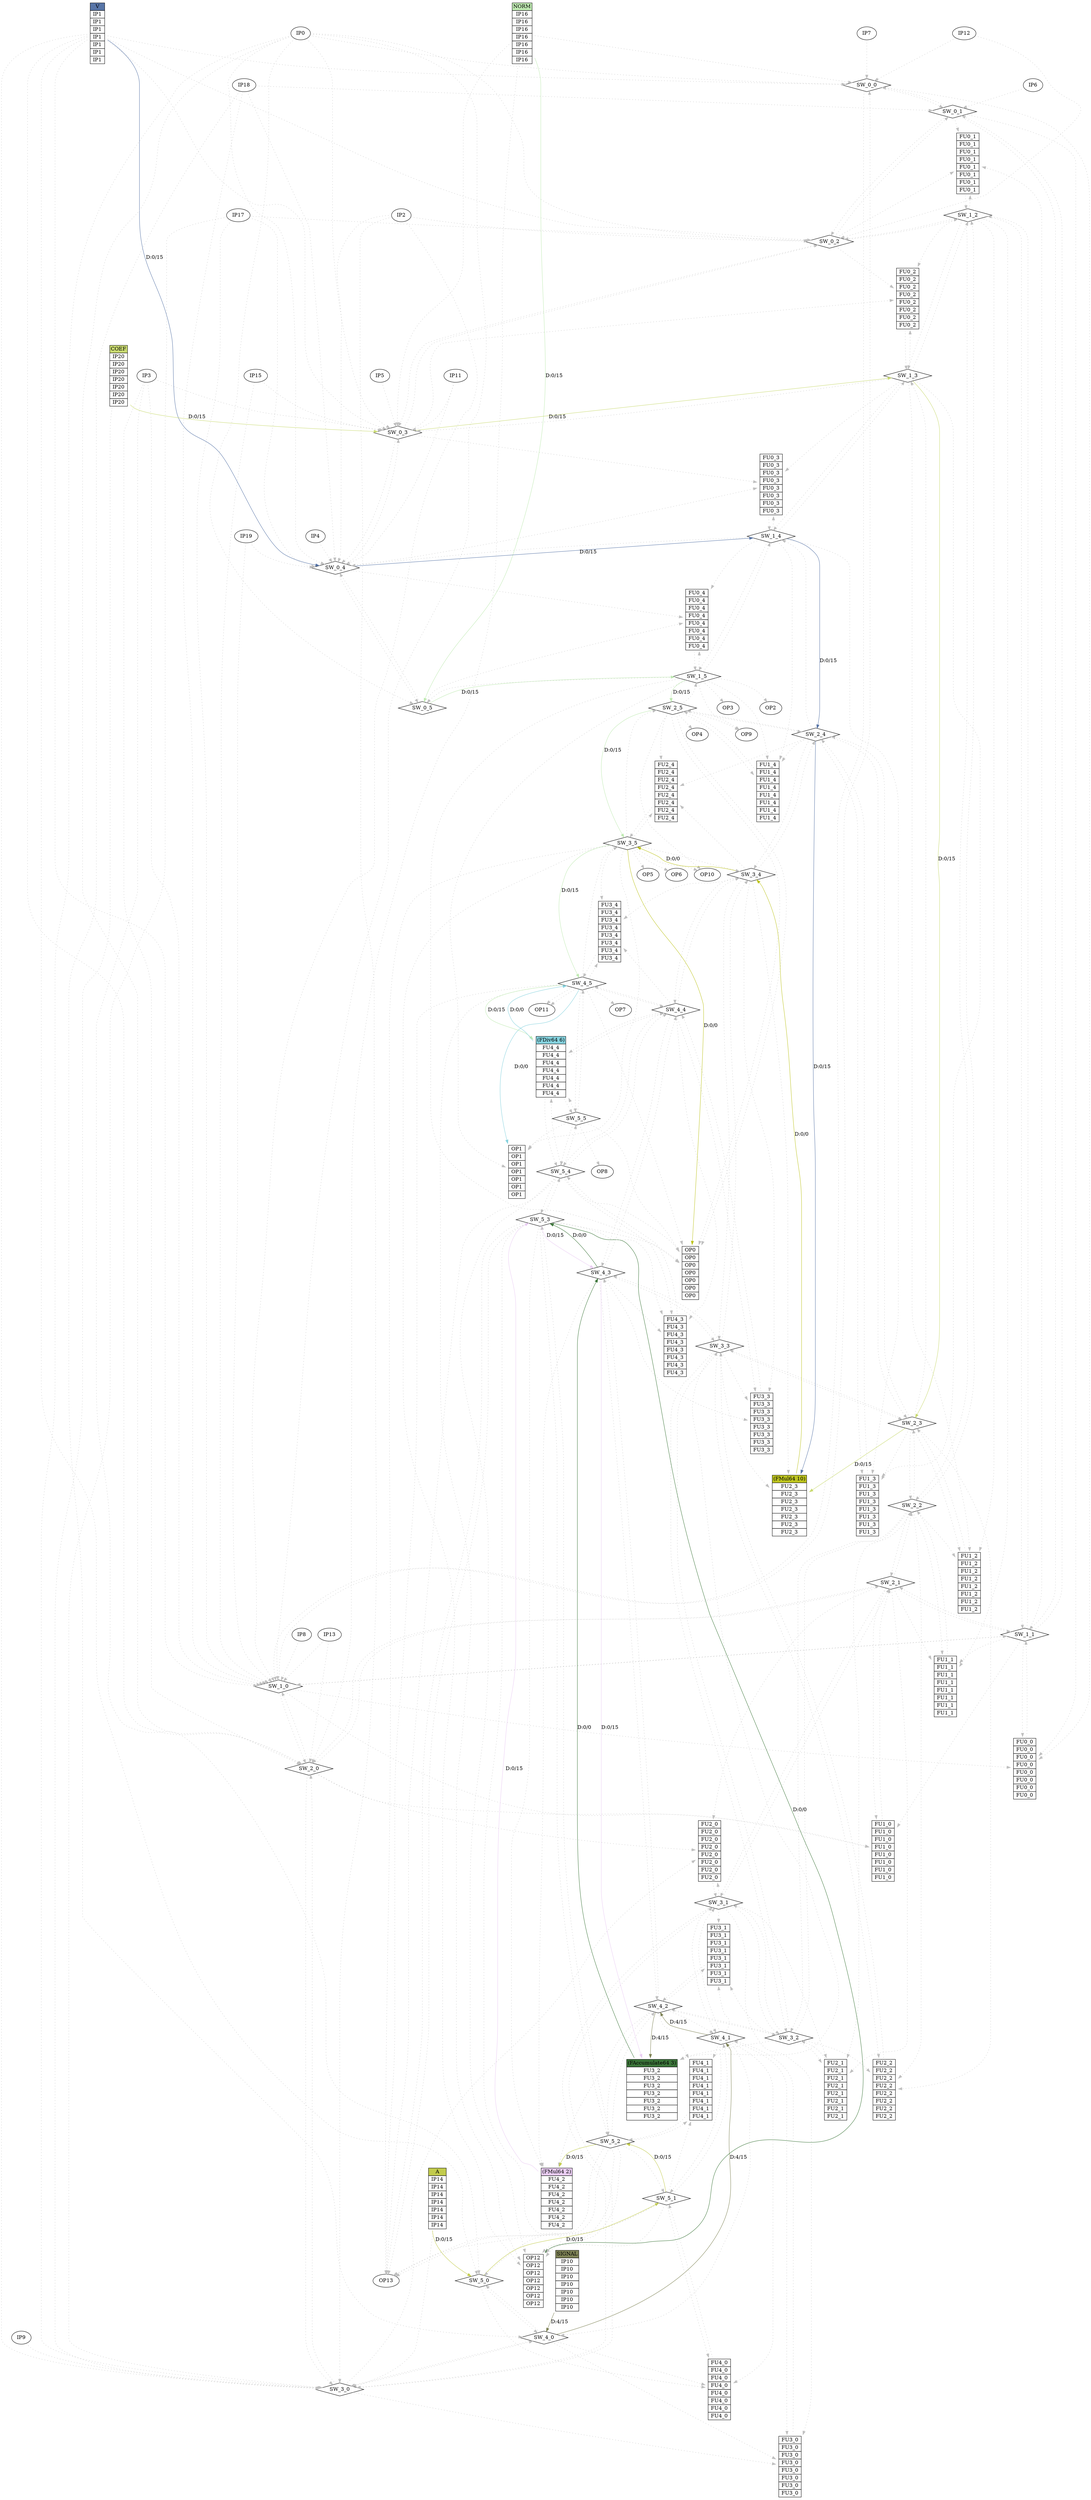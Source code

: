 digraph sched {
IP1[shape=plaintext, label = <<table border="0" cellspacing="0"><tr><td port="V" border="1" bgcolor="#5875a7">V</td></tr><tr><td border="1"> IP1 </td></tr><tr><td border="1"> IP1 </td></tr><tr><td border="1"> IP1 </td></tr><tr><td border="1"> IP1 </td></tr><tr><td border="1"> IP1 </td></tr><tr><td border="1"> IP1 </td></tr><tr><td border="1"> IP1 </td></tr>
</table>>, pos = "6,6!", pin=true];
IP10[shape=plaintext, label = <<table border="0" cellspacing="0"><tr><td port="SIGNAL" border="1" bgcolor="#7f8356">SIGNAL</td></tr><tr><td border="1"> IP10 </td></tr><tr><td border="1"> IP10 </td></tr><tr><td border="1"> IP10 </td></tr><tr><td border="1"> IP10 </td></tr><tr><td border="1"> IP10 </td></tr><tr><td border="1"> IP10 </td></tr><tr><td border="1"> IP10 </td></tr>
</table>>, pos = "34,6!", pin=true];
IP14[shape=plaintext, label = <<table border="0" cellspacing="0"><tr><td port="A" border="1" bgcolor="#c2cb4c">A</td></tr><tr><td border="1"> IP14 </td></tr><tr><td border="1"> IP14 </td></tr><tr><td border="1"> IP14 </td></tr><tr><td border="1"> IP14 </td></tr><tr><td border="1"> IP14 </td></tr><tr><td border="1"> IP14 </td></tr><tr><td border="1"> IP14 </td></tr>
</table>>, pos = "46,6!", pin=true];
IP16[shape=plaintext, label = <<table border="0" cellspacing="0"><tr><td port="NORM" border="1" bgcolor="#bfeab2">NORM</td></tr><tr><td border="1"> IP16 </td></tr><tr><td border="1"> IP16 </td></tr><tr><td border="1"> IP16 </td></tr><tr><td border="1"> IP16 </td></tr><tr><td border="1"> IP16 </td></tr><tr><td border="1"> IP16 </td></tr><tr><td border="1"> IP16 </td></tr>
</table>>, pos = "-2,-6!", pin=true];
IP20[shape=plaintext, label = <<table border="0" cellspacing="0"><tr><td port="COEF" border="1" bgcolor="#c9da71">COEF</td></tr><tr><td border="1"> IP20 </td></tr><tr><td border="1"> IP20 </td></tr><tr><td border="1"> IP20 </td></tr><tr><td border="1"> IP20 </td></tr><tr><td border="1"> IP20 </td></tr><tr><td border="1"> IP20 </td></tr><tr><td border="1"> IP20 </td></tr>
</table>>, pos = "62,6!", pin=true];
OP0[shape=plaintext, label = <<table border="0" cellspacing="0"><tr><td border="1"> OP0 </td></tr><tr><td border="1"> OP0 </td></tr><tr><td border="1"> OP0 </td></tr><tr><td border="1"> OP0 </td></tr><tr><td border="1"> OP0 </td></tr><tr><td border="1"> OP0 </td></tr><tr><td border="1"> OP0 </td></tr>
</table>>, pos = "14,-18!", pin=true];
OP1[shape=plaintext, label = <<table border="0" cellspacing="0"><tr><td border="1"> OP1 </td></tr><tr><td border="1"> OP1 </td></tr><tr><td border="1"> OP1 </td></tr><tr><td border="1"> OP1 </td></tr><tr><td border="1"> OP1 </td></tr><tr><td border="1"> OP1 </td></tr><tr><td border="1"> OP1 </td></tr>
</table>>, pos = "18,-18!", pin=true];
OP12[shape=plaintext, label = <<table border="0" cellspacing="0"><tr><td border="1"> OP12 </td></tr><tr><td border="1"> OP12 </td></tr><tr><td border="1"> OP12 </td></tr><tr><td border="1"> OP12 </td></tr><tr><td border="1"> OP12 </td></tr><tr><td border="1"> OP12 </td></tr><tr><td border="1"> OP12 </td></tr>
</table>>, pos = "22,-10!", pin=true];
SW_0_0 [shape=diamond, pos = "0,4!", pin=true];
SW_0_1 [shape=diamond, pos = "0,0!", pin=true];
SW_0_2 [shape=diamond, pos = "0,-4!", pin=true];
SW_0_3 [shape=diamond, pos = "0,-8!", pin=true];
SW_0_4 [shape=diamond, pos = "0,-12!", pin=true];
SW_0_5 [shape=diamond, pos = "0,-16!", pin=true];
SW_1_0 [shape=diamond, pos = "4,4!", pin=true];
SW_1_1 [shape=diamond, pos = "4,0!", pin=true];
SW_1_2 [shape=diamond, pos = "4,-4!", pin=true];
SW_1_3 [shape=diamond, pos = "4,-8!", pin=true];
SW_1_4 [shape=diamond, pos = "4,-12!", pin=true];
SW_1_5 [shape=diamond, pos = "4,-16!", pin=true];
SW_2_0 [shape=diamond, pos = "8,4!", pin=true];
SW_2_1 [shape=diamond, pos = "8,0!", pin=true];
SW_2_2 [shape=diamond, pos = "8,-4!", pin=true];
SW_2_3 [shape=diamond, pos = "8,-8!", pin=true];
SW_2_4 [shape=diamond, pos = "8,-12!", pin=true];
SW_2_5 [shape=diamond, pos = "8,-16!", pin=true];
SW_3_0 [shape=diamond, pos = "12,4!", pin=true];
SW_3_1 [shape=diamond, pos = "12,0!", pin=true];
SW_3_2 [shape=diamond, pos = "12,-4!", pin=true];
SW_3_3 [shape=diamond, pos = "12,-8!", pin=true];
SW_3_4 [shape=diamond, pos = "12,-12!", pin=true];
SW_3_5 [shape=diamond, pos = "12,-16!", pin=true];
SW_4_0 [shape=diamond, pos = "16,4!", pin=true];
SW_4_1 [shape=diamond, pos = "16,0!", pin=true];
SW_4_2 [shape=diamond, pos = "16,-4!", pin=true];
SW_4_3 [shape=diamond, pos = "16,-8!", pin=true];
SW_4_4 [shape=diamond, pos = "16,-12!", pin=true];
SW_4_5 [shape=diamond, pos = "16,-16!", pin=true];
SW_5_0 [shape=diamond, pos = "20,4!", pin=true];
SW_5_1 [shape=diamond, pos = "20,0!", pin=true];
SW_5_2 [shape=diamond, pos = "20,-4!", pin=true];
SW_5_3 [shape=diamond, pos = "20,-8!", pin=true];
SW_5_4 [shape=diamond, pos = "20,-12!", pin=true];
SW_5_5 [shape=diamond, pos = "20,-16!", pin=true];
FU0_0[shape=plaintext, label = <<table border="0" cellspacing="0"><tr><td border="1"> FU0_0 </td></tr><tr><td border="1"> FU0_0 </td></tr><tr><td border="1"> FU0_0 </td></tr><tr><td border="1"> FU0_0 </td></tr><tr><td border="1"> FU0_0 </td></tr><tr><td border="1"> FU0_0 </td></tr><tr><td border="1"> FU0_0 </td></tr><tr><td border="1"> FU0_0 </td></tr>
</table>>, pos = "2,2!", pin=true];
FU0_1[shape=plaintext, label = <<table border="0" cellspacing="0"><tr><td border="1"> FU0_1 </td></tr><tr><td border="1"> FU0_1 </td></tr><tr><td border="1"> FU0_1 </td></tr><tr><td border="1"> FU0_1 </td></tr><tr><td border="1"> FU0_1 </td></tr><tr><td border="1"> FU0_1 </td></tr><tr><td border="1"> FU0_1 </td></tr><tr><td border="1"> FU0_1 </td></tr>
</table>>, pos = "2,-2!", pin=true];
FU0_2[shape=plaintext, label = <<table border="0" cellspacing="0"><tr><td border="1"> FU0_2 </td></tr><tr><td border="1"> FU0_2 </td></tr><tr><td border="1"> FU0_2 </td></tr><tr><td border="1"> FU0_2 </td></tr><tr><td border="1"> FU0_2 </td></tr><tr><td border="1"> FU0_2 </td></tr><tr><td border="1"> FU0_2 </td></tr><tr><td border="1"> FU0_2 </td></tr>
</table>>, pos = "2,-6!", pin=true];
FU0_3[shape=plaintext, label = <<table border="0" cellspacing="0"><tr><td border="1"> FU0_3 </td></tr><tr><td border="1"> FU0_3 </td></tr><tr><td border="1"> FU0_3 </td></tr><tr><td border="1"> FU0_3 </td></tr><tr><td border="1"> FU0_3 </td></tr><tr><td border="1"> FU0_3 </td></tr><tr><td border="1"> FU0_3 </td></tr><tr><td border="1"> FU0_3 </td></tr>
</table>>, pos = "2,-10!", pin=true];
FU0_4[shape=plaintext, label = <<table border="0" cellspacing="0"><tr><td border="1"> FU0_4 </td></tr><tr><td border="1"> FU0_4 </td></tr><tr><td border="1"> FU0_4 </td></tr><tr><td border="1"> FU0_4 </td></tr><tr><td border="1"> FU0_4 </td></tr><tr><td border="1"> FU0_4 </td></tr><tr><td border="1"> FU0_4 </td></tr><tr><td border="1"> FU0_4 </td></tr>
</table>>, pos = "2,-14!", pin=true];
FU1_0[shape=plaintext, label = <<table border="0" cellspacing="0"><tr><td border="1"> FU1_0 </td></tr><tr><td border="1"> FU1_0 </td></tr><tr><td border="1"> FU1_0 </td></tr><tr><td border="1"> FU1_0 </td></tr><tr><td border="1"> FU1_0 </td></tr><tr><td border="1"> FU1_0 </td></tr><tr><td border="1"> FU1_0 </td></tr><tr><td border="1"> FU1_0 </td></tr>
</table>>, pos = "6,2!", pin=true];
FU1_1[shape=plaintext, label = <<table border="0" cellspacing="0"><tr><td border="1"> FU1_1 </td></tr><tr><td border="1"> FU1_1 </td></tr><tr><td border="1"> FU1_1 </td></tr><tr><td border="1"> FU1_1 </td></tr><tr><td border="1"> FU1_1 </td></tr><tr><td border="1"> FU1_1 </td></tr><tr><td border="1"> FU1_1 </td></tr><tr><td border="1"> FU1_1 </td></tr>
</table>>, pos = "6,-2!", pin=true];
FU1_2[shape=plaintext, label = <<table border="0" cellspacing="0"><tr><td border="1"> FU1_2 </td></tr><tr><td border="1"> FU1_2 </td></tr><tr><td border="1"> FU1_2 </td></tr><tr><td border="1"> FU1_2 </td></tr><tr><td border="1"> FU1_2 </td></tr><tr><td border="1"> FU1_2 </td></tr><tr><td border="1"> FU1_2 </td></tr><tr><td border="1"> FU1_2 </td></tr>
</table>>, pos = "6,-6!", pin=true];
FU1_3[shape=plaintext, label = <<table border="0" cellspacing="0"><tr><td border="1"> FU1_3 </td></tr><tr><td border="1"> FU1_3 </td></tr><tr><td border="1"> FU1_3 </td></tr><tr><td border="1"> FU1_3 </td></tr><tr><td border="1"> FU1_3 </td></tr><tr><td border="1"> FU1_3 </td></tr><tr><td border="1"> FU1_3 </td></tr><tr><td border="1"> FU1_3 </td></tr>
</table>>, pos = "6,-10!", pin=true];
FU1_4[shape=plaintext, label = <<table border="0" cellspacing="0"><tr><td border="1"> FU1_4 </td></tr><tr><td border="1"> FU1_4 </td></tr><tr><td border="1"> FU1_4 </td></tr><tr><td border="1"> FU1_4 </td></tr><tr><td border="1"> FU1_4 </td></tr><tr><td border="1"> FU1_4 </td></tr><tr><td border="1"> FU1_4 </td></tr><tr><td border="1"> FU1_4 </td></tr>
</table>>, pos = "6,-14!", pin=true];
FU2_0[shape=plaintext, label = <<table border="0" cellspacing="0"><tr><td border="1"> FU2_0 </td></tr><tr><td border="1"> FU2_0 </td></tr><tr><td border="1"> FU2_0 </td></tr><tr><td border="1"> FU2_0 </td></tr><tr><td border="1"> FU2_0 </td></tr><tr><td border="1"> FU2_0 </td></tr><tr><td border="1"> FU2_0 </td></tr><tr><td border="1"> FU2_0 </td></tr>
</table>>, pos = "10,2!", pin=true];
FU2_1[shape=plaintext, label = <<table border="0" cellspacing="0"><tr><td border="1"> FU2_1 </td></tr><tr><td border="1"> FU2_1 </td></tr><tr><td border="1"> FU2_1 </td></tr><tr><td border="1"> FU2_1 </td></tr><tr><td border="1"> FU2_1 </td></tr><tr><td border="1"> FU2_1 </td></tr><tr><td border="1"> FU2_1 </td></tr><tr><td border="1"> FU2_1 </td></tr>
</table>>, pos = "10,-2!", pin=true];
FU2_2[shape=plaintext, label = <<table border="0" cellspacing="0"><tr><td border="1"> FU2_2 </td></tr><tr><td border="1"> FU2_2 </td></tr><tr><td border="1"> FU2_2 </td></tr><tr><td border="1"> FU2_2 </td></tr><tr><td border="1"> FU2_2 </td></tr><tr><td border="1"> FU2_2 </td></tr><tr><td border="1"> FU2_2 </td></tr><tr><td border="1"> FU2_2 </td></tr>
</table>>, pos = "10,-6!", pin=true];
FU2_3[shape=plaintext, label = <<table border="0" cellspacing="0"><tr><td port="(FMul64 10)" border="1" bgcolor="#bdc41f">(FMul64 10)</td></tr><tr><td border="1"> FU2_3 </td></tr><tr><td border="1"> FU2_3 </td></tr><tr><td border="1"> FU2_3 </td></tr><tr><td border="1"> FU2_3 </td></tr><tr><td border="1"> FU2_3 </td></tr><tr><td border="1"> FU2_3 </td></tr><tr><td border="1"> FU2_3 </td></tr>
</table>>, pos = "10,-10!", pin=true];
FU2_4[shape=plaintext, label = <<table border="0" cellspacing="0"><tr><td border="1"> FU2_4 </td></tr><tr><td border="1"> FU2_4 </td></tr><tr><td border="1"> FU2_4 </td></tr><tr><td border="1"> FU2_4 </td></tr><tr><td border="1"> FU2_4 </td></tr><tr><td border="1"> FU2_4 </td></tr><tr><td border="1"> FU2_4 </td></tr><tr><td border="1"> FU2_4 </td></tr>
</table>>, pos = "10,-14!", pin=true];
FU3_0[shape=plaintext, label = <<table border="0" cellspacing="0"><tr><td border="1"> FU3_0 </td></tr><tr><td border="1"> FU3_0 </td></tr><tr><td border="1"> FU3_0 </td></tr><tr><td border="1"> FU3_0 </td></tr><tr><td border="1"> FU3_0 </td></tr><tr><td border="1"> FU3_0 </td></tr><tr><td border="1"> FU3_0 </td></tr><tr><td border="1"> FU3_0 </td></tr>
</table>>, pos = "14,2!", pin=true];
FU3_1[shape=plaintext, label = <<table border="0" cellspacing="0"><tr><td border="1"> FU3_1 </td></tr><tr><td border="1"> FU3_1 </td></tr><tr><td border="1"> FU3_1 </td></tr><tr><td border="1"> FU3_1 </td></tr><tr><td border="1"> FU3_1 </td></tr><tr><td border="1"> FU3_1 </td></tr><tr><td border="1"> FU3_1 </td></tr><tr><td border="1"> FU3_1 </td></tr>
</table>>, pos = "14,-2!", pin=true];
FU3_2[shape=plaintext, label = <<table border="0" cellspacing="0"><tr><td port="(FAccumulate64 3)" border="1" bgcolor="#3c763a">(FAccumulate64 3)</td></tr><tr><td border="1"> FU3_2 </td></tr><tr><td border="1"> FU3_2 </td></tr><tr><td border="1"> FU3_2 </td></tr><tr><td border="1"> FU3_2 </td></tr><tr><td border="1"> FU3_2 </td></tr><tr><td border="1"> FU3_2 </td></tr><tr><td border="1"> FU3_2 </td></tr>
</table>>, pos = "14,-6!", pin=true];
FU3_3[shape=plaintext, label = <<table border="0" cellspacing="0"><tr><td border="1"> FU3_3 </td></tr><tr><td border="1"> FU3_3 </td></tr><tr><td border="1"> FU3_3 </td></tr><tr><td border="1"> FU3_3 </td></tr><tr><td border="1"> FU3_3 </td></tr><tr><td border="1"> FU3_3 </td></tr><tr><td border="1"> FU3_3 </td></tr><tr><td border="1"> FU3_3 </td></tr>
</table>>, pos = "14,-10!", pin=true];
FU3_4[shape=plaintext, label = <<table border="0" cellspacing="0"><tr><td border="1"> FU3_4 </td></tr><tr><td border="1"> FU3_4 </td></tr><tr><td border="1"> FU3_4 </td></tr><tr><td border="1"> FU3_4 </td></tr><tr><td border="1"> FU3_4 </td></tr><tr><td border="1"> FU3_4 </td></tr><tr><td border="1"> FU3_4 </td></tr><tr><td border="1"> FU3_4 </td></tr>
</table>>, pos = "14,-14!", pin=true];
FU4_0[shape=plaintext, label = <<table border="0" cellspacing="0"><tr><td border="1"> FU4_0 </td></tr><tr><td border="1"> FU4_0 </td></tr><tr><td border="1"> FU4_0 </td></tr><tr><td border="1"> FU4_0 </td></tr><tr><td border="1"> FU4_0 </td></tr><tr><td border="1"> FU4_0 </td></tr><tr><td border="1"> FU4_0 </td></tr><tr><td border="1"> FU4_0 </td></tr>
</table>>, pos = "18,2!", pin=true];
FU4_1[shape=plaintext, label = <<table border="0" cellspacing="0"><tr><td border="1"> FU4_1 </td></tr><tr><td border="1"> FU4_1 </td></tr><tr><td border="1"> FU4_1 </td></tr><tr><td border="1"> FU4_1 </td></tr><tr><td border="1"> FU4_1 </td></tr><tr><td border="1"> FU4_1 </td></tr><tr><td border="1"> FU4_1 </td></tr><tr><td border="1"> FU4_1 </td></tr>
</table>>, pos = "18,-2!", pin=true];
FU4_2[shape=plaintext, label = <<table border="0" cellspacing="0"><tr><td port="(FMul64 2)" border="1" bgcolor="#eacdf3">(FMul64 2)</td></tr><tr><td border="1"> FU4_2 </td></tr><tr><td border="1"> FU4_2 </td></tr><tr><td border="1"> FU4_2 </td></tr><tr><td border="1"> FU4_2 </td></tr><tr><td border="1"> FU4_2 </td></tr><tr><td border="1"> FU4_2 </td></tr><tr><td border="1"> FU4_2 </td></tr>
</table>>, pos = "18,-6!", pin=true];
FU4_3[shape=plaintext, label = <<table border="0" cellspacing="0"><tr><td border="1"> FU4_3 </td></tr><tr><td border="1"> FU4_3 </td></tr><tr><td border="1"> FU4_3 </td></tr><tr><td border="1"> FU4_3 </td></tr><tr><td border="1"> FU4_3 </td></tr><tr><td border="1"> FU4_3 </td></tr><tr><td border="1"> FU4_3 </td></tr><tr><td border="1"> FU4_3 </td></tr>
</table>>, pos = "18,-10!", pin=true];
FU4_4[shape=plaintext, label = <<table border="0" cellspacing="0"><tr><td port="(FDiv64 6)" border="1" bgcolor="#85d2de">(FDiv64 6)</td></tr><tr><td border="1"> FU4_4 </td></tr><tr><td border="1"> FU4_4 </td></tr><tr><td border="1"> FU4_4 </td></tr><tr><td border="1"> FU4_4 </td></tr><tr><td border="1"> FU4_4 </td></tr><tr><td border="1"> FU4_4 </td></tr><tr><td border="1"> FU4_4 </td></tr>
</table>>, pos = "18,-14!", pin=true];
FU0_0->SW_1_1 [color=gray style=dotted, label="" fontcolor=gray]
FU0_1->SW_1_2 [color=gray style=dotted, label="" fontcolor=gray]
FU0_2->SW_1_3 [color=gray style=dotted, label="" fontcolor=gray]
FU0_3->SW_1_4 [color=gray style=dotted, label="" fontcolor=gray]
FU0_4->SW_1_5 [color=gray style=dotted, label="" fontcolor=gray]
FU1_0->SW_2_1 [color=gray style=dotted, label="" fontcolor=gray]
FU1_1->SW_2_2 [color=gray style=dotted, label="" fontcolor=gray]
FU1_2->SW_2_3 [color=gray style=dotted, label="" fontcolor=gray]
FU1_3->SW_2_4 [color=gray style=dotted, label="" fontcolor=gray]
FU1_4->SW_2_5 [color=gray style=dotted, label="" fontcolor=gray]
FU2_0->SW_3_1 [color=gray style=dotted, label="" fontcolor=gray]
FU2_1->SW_3_2 [color=gray style=dotted, label="" fontcolor=gray]
FU2_2->SW_3_3 [color=gray style=dotted, label="" fontcolor=gray]
FU2_3->SW_3_4 [color="#bdc41f"  label="D:0/0 "];
FU2_4->SW_3_5 [color=gray style=dotted, label="" fontcolor=gray]
FU3_0->SW_4_1 [color=gray style=dotted, label="" fontcolor=gray]
FU3_1->SW_4_2 [color=gray style=dotted, label="" fontcolor=gray]
FU3_2->SW_4_3 [color="#3c763a"  label="D:0/0 "];
FU3_3->SW_4_4 [color=gray style=dotted, label="" fontcolor=gray]
FU3_4->SW_4_5 [color=gray style=dotted, label="" fontcolor=gray]
FU4_0->SW_5_1 [color=gray style=dotted, label="" fontcolor=gray]
FU4_1->SW_5_2 [color=gray style=dotted, label="" fontcolor=gray]
FU4_2->SW_5_3 [color="#eacdf3"  label="D:0/15 "];
FU4_3->SW_5_4 [color=gray style=dotted, label="" fontcolor=gray]
FU4_4->SW_5_5 [color=gray style=dotted, label="" fontcolor=gray]
FU4_4->SW_4_4 [color=gray style=dotted, label="" fontcolor=gray]
FU4_4->SW_5_4 [color=gray style=dotted, label="" fontcolor=gray]
FU4_4->SW_4_5 [color="#85d2de"  label="D:0/0 "];
SW_0_0->FU0_0 [color=gray style=dotted, label="" fontcolor=gray]
SW_0_0->SW_1_0 [color=gray style=dotted, label="" fontcolor=gray]
SW_0_0->SW_0_1 [color=gray style=dotted, label="" fontcolor=gray]
SW_0_1->FU0_0 [color=gray style=dotted, label="" fontcolor=gray]
SW_0_1->FU0_1 [color=gray style=dotted, label="" fontcolor=gray]
SW_0_1->SW_0_0 [color=gray style=dotted, label="" fontcolor=gray]
SW_0_1->SW_1_1 [color=gray style=dotted, label="" fontcolor=gray]
SW_0_1->SW_0_2 [color=gray style=dotted, label="" fontcolor=gray]
SW_0_2->FU0_1 [color=gray style=dotted, label="" fontcolor=gray]
SW_0_2->FU0_2 [color=gray style=dotted, label="" fontcolor=gray]
SW_0_2->SW_0_1 [color=gray style=dotted, label="" fontcolor=gray]
SW_0_2->SW_1_2 [color=gray style=dotted, label="" fontcolor=gray]
SW_0_2->SW_0_3 [color=gray style=dotted, label="" fontcolor=gray]
SW_0_3->FU0_2 [color=gray style=dotted, label="" fontcolor=gray]
SW_0_3->FU0_3 [color=gray style=dotted, label="" fontcolor=gray]
SW_0_3->SW_0_2 [color=gray style=dotted, label="" fontcolor=gray]
SW_0_3->SW_1_3 [color="#c9da71"  label="D:0/15 "];
SW_0_3->SW_0_4 [color=gray style=dotted, label="" fontcolor=gray]
SW_0_4->FU0_3 [color=gray style=dotted, label="" fontcolor=gray]
SW_0_4->FU0_4 [color=gray style=dotted, label="" fontcolor=gray]
SW_0_4->SW_0_3 [color=gray style=dotted, label="" fontcolor=gray]
SW_0_4->SW_1_4 [color="#5875a7"  label="D:0/15 "];
SW_0_4->SW_0_5 [color=gray style=dotted, label="" fontcolor=gray]
SW_0_5->FU0_4 [color=gray style=dotted, label="" fontcolor=gray]
SW_0_5->SW_0_4 [color=gray style=dotted, label="" fontcolor=gray]
SW_0_5->SW_1_5 [color="#bfeab2"  label="D:0/15 "];
SW_1_0->FU0_0 [color=gray style=dotted, label="" fontcolor=gray]
SW_1_0->FU1_0 [color=gray style=dotted, label="" fontcolor=gray]
SW_1_0->SW_0_0 [color=gray style=dotted, label="" fontcolor=gray]
SW_1_0->SW_2_0 [color=gray style=dotted, label="" fontcolor=gray]
SW_1_0->SW_1_1 [color=gray style=dotted, label="" fontcolor=gray]
SW_1_1->FU0_0 [color=gray style=dotted, label="" fontcolor=gray]
SW_1_1->FU0_1 [color=gray style=dotted, label="" fontcolor=gray]
SW_1_1->FU1_0 [color=gray style=dotted, label="" fontcolor=gray]
SW_1_1->FU1_1 [color=gray style=dotted, label="" fontcolor=gray]
SW_1_1->SW_0_1 [color=gray style=dotted, label="" fontcolor=gray]
SW_1_1->SW_1_0 [color=gray style=dotted, label="" fontcolor=gray]
SW_1_1->SW_2_1 [color=gray style=dotted, label="" fontcolor=gray]
SW_1_1->SW_1_2 [color=gray style=dotted, label="" fontcolor=gray]
SW_1_2->FU0_1 [color=gray style=dotted, label="" fontcolor=gray]
SW_1_2->FU0_2 [color=gray style=dotted, label="" fontcolor=gray]
SW_1_2->FU1_1 [color=gray style=dotted, label="" fontcolor=gray]
SW_1_2->FU1_2 [color=gray style=dotted, label="" fontcolor=gray]
SW_1_2->SW_0_2 [color=gray style=dotted, label="" fontcolor=gray]
SW_1_2->SW_1_1 [color=gray style=dotted, label="" fontcolor=gray]
SW_1_2->SW_2_2 [color=gray style=dotted, label="" fontcolor=gray]
SW_1_2->SW_1_3 [color=gray style=dotted, label="" fontcolor=gray]
SW_1_3->FU0_2 [color=gray style=dotted, label="" fontcolor=gray]
SW_1_3->FU0_3 [color=gray style=dotted, label="" fontcolor=gray]
SW_1_3->FU1_2 [color=gray style=dotted, label="" fontcolor=gray]
SW_1_3->FU1_3 [color=gray style=dotted, label="" fontcolor=gray]
SW_1_3->SW_0_3 [color=gray style=dotted, label="" fontcolor=gray]
SW_1_3->SW_1_2 [color=gray style=dotted, label="" fontcolor=gray]
SW_1_3->SW_2_3 [color="#c9da71"  label="D:0/15 "];
SW_1_3->SW_1_4 [color=gray style=dotted, label="" fontcolor=gray]
SW_1_4->FU0_3 [color=gray style=dotted, label="" fontcolor=gray]
SW_1_4->FU0_4 [color=gray style=dotted, label="" fontcolor=gray]
SW_1_4->FU1_3 [color=gray style=dotted, label="" fontcolor=gray]
SW_1_4->FU1_4 [color=gray style=dotted, label="" fontcolor=gray]
SW_1_4->SW_0_4 [color=gray style=dotted, label="" fontcolor=gray]
SW_1_4->SW_1_3 [color=gray style=dotted, label="" fontcolor=gray]
SW_1_4->SW_2_4 [color="#5875a7"  label="D:0/15 "];
SW_1_4->SW_1_5 [color=gray style=dotted, label="" fontcolor=gray]
SW_1_5->FU0_4 [color=gray style=dotted, label="" fontcolor=gray]
SW_1_5->FU1_4 [color=gray style=dotted, label="" fontcolor=gray]
SW_1_5->SW_0_5 [color=gray style=dotted, label="" fontcolor=gray]
SW_1_5->SW_1_4 [color=gray style=dotted, label="" fontcolor=gray]
SW_1_5->SW_2_5 [color="#bfeab2"  label="D:0/15 "];
SW_1_5->OP0 [color=gray style=dotted, label="" fontcolor=gray]
SW_1_5->OP1 [color=gray style=dotted, label="" fontcolor=gray]
SW_1_5->OP2 [color=gray style=dotted, label="" fontcolor=gray]
SW_1_5->OP3 [color=gray style=dotted, label="" fontcolor=gray]
SW_1_5->OP9 [color=gray style=dotted, label="" fontcolor=gray]
SW_2_0->FU1_0 [color=gray style=dotted, label="" fontcolor=gray]
SW_2_0->FU2_0 [color=gray style=dotted, label="" fontcolor=gray]
SW_2_0->SW_1_0 [color=gray style=dotted, label="" fontcolor=gray]
SW_2_0->SW_3_0 [color=gray style=dotted, label="" fontcolor=gray]
SW_2_0->SW_2_1 [color=gray style=dotted, label="" fontcolor=gray]
SW_2_1->FU1_0 [color=gray style=dotted, label="" fontcolor=gray]
SW_2_1->FU1_1 [color=gray style=dotted, label="" fontcolor=gray]
SW_2_1->FU2_0 [color=gray style=dotted, label="" fontcolor=gray]
SW_2_1->FU2_1 [color=gray style=dotted, label="" fontcolor=gray]
SW_2_1->SW_1_1 [color=gray style=dotted, label="" fontcolor=gray]
SW_2_1->SW_2_0 [color=gray style=dotted, label="" fontcolor=gray]
SW_2_1->SW_3_1 [color=gray style=dotted, label="" fontcolor=gray]
SW_2_1->SW_2_2 [color=gray style=dotted, label="" fontcolor=gray]
SW_2_2->FU1_1 [color=gray style=dotted, label="" fontcolor=gray]
SW_2_2->FU1_2 [color=gray style=dotted, label="" fontcolor=gray]
SW_2_2->FU2_1 [color=gray style=dotted, label="" fontcolor=gray]
SW_2_2->FU2_2 [color=gray style=dotted, label="" fontcolor=gray]
SW_2_2->SW_1_2 [color=gray style=dotted, label="" fontcolor=gray]
SW_2_2->SW_2_1 [color=gray style=dotted, label="" fontcolor=gray]
SW_2_2->SW_3_2 [color=gray style=dotted, label="" fontcolor=gray]
SW_2_2->SW_2_3 [color=gray style=dotted, label="" fontcolor=gray]
SW_2_3->FU1_2 [color=gray style=dotted, label="" fontcolor=gray]
SW_2_3->FU1_3 [color=gray style=dotted, label="" fontcolor=gray]
SW_2_3->FU2_2 [color=gray style=dotted, label="" fontcolor=gray]
SW_2_3->FU2_3 [color="#c9da71"  label="D:0/15 "];
SW_2_3->SW_1_3 [color=gray style=dotted, label="" fontcolor=gray]
SW_2_3->SW_2_2 [color=gray style=dotted, label="" fontcolor=gray]
SW_2_3->SW_3_3 [color=gray style=dotted, label="" fontcolor=gray]
SW_2_3->SW_2_4 [color=gray style=dotted, label="" fontcolor=gray]
SW_2_4->FU1_3 [color=gray style=dotted, label="" fontcolor=gray]
SW_2_4->FU1_4 [color=gray style=dotted, label="" fontcolor=gray]
SW_2_4->FU2_3 [color="#5875a7"  label="D:0/15 "];
SW_2_4->FU2_4 [color=gray style=dotted, label="" fontcolor=gray]
SW_2_4->SW_1_4 [color=gray style=dotted, label="" fontcolor=gray]
SW_2_4->SW_2_3 [color=gray style=dotted, label="" fontcolor=gray]
SW_2_4->SW_3_4 [color=gray style=dotted, label="" fontcolor=gray]
SW_2_4->SW_2_5 [color=gray style=dotted, label="" fontcolor=gray]
SW_2_5->FU1_4 [color=gray style=dotted, label="" fontcolor=gray]
SW_2_5->FU2_4 [color=gray style=dotted, label="" fontcolor=gray]
SW_2_5->SW_1_5 [color=gray style=dotted, label="" fontcolor=gray]
SW_2_5->SW_2_4 [color=gray style=dotted, label="" fontcolor=gray]
SW_2_5->SW_3_5 [color="#bfeab2"  label="D:0/15 "];
SW_2_5->OP0 [color=gray style=dotted, label="" fontcolor=gray]
SW_2_5->OP0 [color=gray style=dotted, label="" fontcolor=gray]
SW_2_5->OP4 [color=gray style=dotted, label="" fontcolor=gray]
SW_2_5->OP9 [color=gray style=dotted, label="" fontcolor=gray]
SW_2_5->OP10 [color=gray style=dotted, label="" fontcolor=gray]
SW_3_0->FU2_0 [color=gray style=dotted, label="" fontcolor=gray]
SW_3_0->FU3_0 [color=gray style=dotted, label="" fontcolor=gray]
SW_3_0->SW_2_0 [color=gray style=dotted, label="" fontcolor=gray]
SW_3_0->SW_4_0 [color=gray style=dotted, label="" fontcolor=gray]
SW_3_0->SW_3_1 [color=gray style=dotted, label="" fontcolor=gray]
SW_3_1->FU2_0 [color=gray style=dotted, label="" fontcolor=gray]
SW_3_1->FU2_1 [color=gray style=dotted, label="" fontcolor=gray]
SW_3_1->FU3_0 [color=gray style=dotted, label="" fontcolor=gray]
SW_3_1->FU3_1 [color=gray style=dotted, label="" fontcolor=gray]
SW_3_1->SW_2_1 [color=gray style=dotted, label="" fontcolor=gray]
SW_3_1->SW_3_0 [color=gray style=dotted, label="" fontcolor=gray]
SW_3_1->SW_4_1 [color=gray style=dotted, label="" fontcolor=gray]
SW_3_1->SW_3_2 [color=gray style=dotted, label="" fontcolor=gray]
SW_3_2->FU2_1 [color=gray style=dotted, label="" fontcolor=gray]
SW_3_2->FU2_2 [color=gray style=dotted, label="" fontcolor=gray]
SW_3_2->FU3_1 [color=gray style=dotted, label="" fontcolor=gray]
SW_3_2->FU3_2 [color=gray style=dotted, label="" fontcolor=gray]
SW_3_2->SW_2_2 [color=gray style=dotted, label="" fontcolor=gray]
SW_3_2->SW_3_1 [color=gray style=dotted, label="" fontcolor=gray]
SW_3_2->SW_4_2 [color=gray style=dotted, label="" fontcolor=gray]
SW_3_2->SW_3_3 [color=gray style=dotted, label="" fontcolor=gray]
SW_3_3->FU2_2 [color=gray style=dotted, label="" fontcolor=gray]
SW_3_3->FU2_3 [color=gray style=dotted, label="" fontcolor=gray]
SW_3_3->FU3_2 [color=gray style=dotted, label="" fontcolor=gray]
SW_3_3->FU3_3 [color=gray style=dotted, label="" fontcolor=gray]
SW_3_3->SW_2_3 [color=gray style=dotted, label="" fontcolor=gray]
SW_3_3->SW_3_2 [color=gray style=dotted, label="" fontcolor=gray]
SW_3_3->SW_4_3 [color=gray style=dotted, label="" fontcolor=gray]
SW_3_3->SW_3_4 [color=gray style=dotted, label="" fontcolor=gray]
SW_3_4->FU2_3 [color=gray style=dotted, label="" fontcolor=gray]
SW_3_4->FU2_4 [color=gray style=dotted, label="" fontcolor=gray]
SW_3_4->FU3_3 [color=gray style=dotted, label="" fontcolor=gray]
SW_3_4->FU3_4 [color=gray style=dotted, label="" fontcolor=gray]
SW_3_4->SW_2_4 [color=gray style=dotted, label="" fontcolor=gray]
SW_3_4->SW_3_3 [color=gray style=dotted, label="" fontcolor=gray]
SW_3_4->SW_4_4 [color=gray style=dotted, label="" fontcolor=gray]
SW_3_4->SW_3_5 [color="#bdc41f"  label="D:0/0 "];
SW_3_5->FU2_4 [color=gray style=dotted, label="" fontcolor=gray]
SW_3_5->FU3_4 [color=gray style=dotted, label="" fontcolor=gray]
SW_3_5->SW_2_5 [color=gray style=dotted, label="" fontcolor=gray]
SW_3_5->SW_3_4 [color=gray style=dotted, label="" fontcolor=gray]
SW_3_5->SW_4_5 [color="#bfeab2"  label="D:0/15 "];
SW_3_5->OP0 [color="#bdc41f"  label="D:0/0 "];
SW_3_5->OP1 [color=gray style=dotted, label="" fontcolor=gray]
SW_3_5->OP5 [color=gray style=dotted, label="" fontcolor=gray]
SW_3_5->OP6 [color=gray style=dotted, label="" fontcolor=gray]
SW_3_5->OP10 [color=gray style=dotted, label="" fontcolor=gray]
SW_3_5->OP12 [color=gray style=dotted, label="" fontcolor=gray]
SW_3_5->OP13 [color=gray style=dotted, label="" fontcolor=gray]
SW_4_0->FU3_0 [color=gray style=dotted, label="" fontcolor=gray]
SW_4_0->FU4_0 [color=gray style=dotted, label="" fontcolor=gray]
SW_4_0->SW_3_0 [color=gray style=dotted, label="" fontcolor=gray]
SW_4_0->SW_5_0 [color=gray style=dotted, label="" fontcolor=gray]
SW_4_0->SW_4_1 [color="#7f8356"  label="D:4/15 "];
SW_4_1->FU3_0 [color=gray style=dotted, label="" fontcolor=gray]
SW_4_1->FU3_1 [color=gray style=dotted, label="" fontcolor=gray]
SW_4_1->FU4_0 [color=gray style=dotted, label="" fontcolor=gray]
SW_4_1->FU4_1 [color=gray style=dotted, label="" fontcolor=gray]
SW_4_1->SW_3_1 [color=gray style=dotted, label="" fontcolor=gray]
SW_4_1->SW_4_0 [color=gray style=dotted, label="" fontcolor=gray]
SW_4_1->SW_5_1 [color=gray style=dotted, label="" fontcolor=gray]
SW_4_1->SW_4_2 [color="#7f8356"  label="D:4/15 "];
SW_4_2->FU3_1 [color=gray style=dotted, label="" fontcolor=gray]
SW_4_2->FU3_2 [color="#7f8356"  label="D:4/15 "];
SW_4_2->FU4_1 [color=gray style=dotted, label="" fontcolor=gray]
SW_4_2->FU4_2 [color=gray style=dotted, label="" fontcolor=gray]
SW_4_2->SW_3_2 [color=gray style=dotted, label="" fontcolor=gray]
SW_4_2->SW_4_1 [color=gray style=dotted, label="" fontcolor=gray]
SW_4_2->SW_5_2 [color=gray style=dotted, label="" fontcolor=gray]
SW_4_2->SW_4_3 [color=gray style=dotted, label="" fontcolor=gray]
SW_4_3->FU3_2 [color="#eacdf3"  label="D:0/15 "];
SW_4_3->FU3_3 [color=gray style=dotted, label="" fontcolor=gray]
SW_4_3->FU4_2 [color=gray style=dotted, label="" fontcolor=gray]
SW_4_3->FU4_3 [color=gray style=dotted, label="" fontcolor=gray]
SW_4_3->SW_3_3 [color=gray style=dotted, label="" fontcolor=gray]
SW_4_3->SW_4_2 [color=gray style=dotted, label="" fontcolor=gray]
SW_4_3->SW_5_3 [color="#3c763a"  label="D:0/0 "];
SW_4_3->SW_4_4 [color=gray style=dotted, label="" fontcolor=gray]
SW_4_4->FU3_3 [color=gray style=dotted, label="" fontcolor=gray]
SW_4_4->FU3_4 [color=gray style=dotted, label="" fontcolor=gray]
SW_4_4->FU4_3 [color=gray style=dotted, label="" fontcolor=gray]
SW_4_4->FU4_4 [color=gray style=dotted, label="" fontcolor=gray]
SW_4_4->SW_3_4 [color=gray style=dotted, label="" fontcolor=gray]
SW_4_4->SW_4_3 [color=gray style=dotted, label="" fontcolor=gray]
SW_4_4->SW_5_4 [color=gray style=dotted, label="" fontcolor=gray]
SW_4_4->SW_4_5 [color=gray style=dotted, label="" fontcolor=gray]
SW_4_5->FU3_4 [color=gray style=dotted, label="" fontcolor=gray]
SW_4_5->FU4_4 [color="#bfeab2"  label="D:0/15 "];
SW_4_5->SW_3_5 [color=gray style=dotted, label="" fontcolor=gray]
SW_4_5->SW_4_4 [color=gray style=dotted, label="" fontcolor=gray]
SW_4_5->SW_5_5 [color=gray style=dotted, label="" fontcolor=gray]
SW_4_5->OP0 [color=gray style=dotted, label="" fontcolor=gray]
SW_4_5->OP1 [color="#85d2de"  label="D:0/0 "];
SW_4_5->OP7 [color=gray style=dotted, label="" fontcolor=gray]
SW_4_5->OP11 [color=gray style=dotted, label="" fontcolor=gray]
SW_4_5->OP11 [color=gray style=dotted, label="" fontcolor=gray]
SW_4_5->OP12 [color=gray style=dotted, label="" fontcolor=gray]
SW_4_5->OP13 [color=gray style=dotted, label="" fontcolor=gray]
SW_5_0->FU4_0 [color=gray style=dotted, label="" fontcolor=gray]
SW_5_0->SW_4_0 [color=gray style=dotted, label="" fontcolor=gray]
SW_5_0->SW_5_1 [color="#c2cb4c"  label="D:0/15 "];
SW_5_1->FU4_0 [color=gray style=dotted, label="" fontcolor=gray]
SW_5_1->FU4_1 [color=gray style=dotted, label="" fontcolor=gray]
SW_5_1->SW_4_1 [color=gray style=dotted, label="" fontcolor=gray]
SW_5_1->SW_5_0 [color=gray style=dotted, label="" fontcolor=gray]
SW_5_1->SW_5_2 [color="#c2cb4c"  label="D:0/15 "];
SW_5_1->OP12 [color=gray style=dotted, label="" fontcolor=gray]
SW_5_1->OP13 [color=gray style=dotted, label="" fontcolor=gray]
SW_5_2->FU4_1 [color=gray style=dotted, label="" fontcolor=gray]
SW_5_2->FU4_2 [color="#c2cb4c"  label="D:0/15 "];
SW_5_2->SW_4_2 [color=gray style=dotted, label="" fontcolor=gray]
SW_5_2->SW_5_1 [color=gray style=dotted, label="" fontcolor=gray]
SW_5_2->SW_5_3 [color=gray style=dotted, label="" fontcolor=gray]
SW_5_2->OP12 [color=gray style=dotted, label="" fontcolor=gray]
SW_5_2->OP12 [color=gray style=dotted, label="" fontcolor=gray]
SW_5_2->OP13 [color=gray style=dotted, label="" fontcolor=gray]
SW_5_2->OP13 [color=gray style=dotted, label="" fontcolor=gray]
SW_5_3->FU4_2 [color=gray style=dotted, label="" fontcolor=gray]
SW_5_3->FU4_3 [color=gray style=dotted, label="" fontcolor=gray]
SW_5_3->SW_4_3 [color="#eacdf3"  label="D:0/15 "];
SW_5_3->SW_5_2 [color=gray style=dotted, label="" fontcolor=gray]
SW_5_3->SW_5_4 [color=gray style=dotted, label="" fontcolor=gray]
SW_5_3->OP0 [color=gray style=dotted, label="" fontcolor=gray]
SW_5_3->OP12 [color="#3c763a"  label="D:0/0 "];
SW_5_3->OP12 [color=gray style=dotted, label="" fontcolor=gray]
SW_5_3->OP13 [color=gray style=dotted, label="" fontcolor=gray]
SW_5_3->OP13 [color=gray style=dotted, label="" fontcolor=gray]
SW_5_4->FU4_3 [color=gray style=dotted, label="" fontcolor=gray]
SW_5_4->FU4_4 [color=gray style=dotted, label="" fontcolor=gray]
SW_5_4->SW_4_4 [color=gray style=dotted, label="" fontcolor=gray]
SW_5_4->SW_5_3 [color=gray style=dotted, label="" fontcolor=gray]
SW_5_4->SW_5_5 [color=gray style=dotted, label="" fontcolor=gray]
SW_5_4->OP0 [color=gray style=dotted, label="" fontcolor=gray]
SW_5_4->OP12 [color=gray style=dotted, label="" fontcolor=gray]
SW_5_4->OP13 [color=gray style=dotted, label="" fontcolor=gray]
SW_5_5->FU4_4 [color=gray style=dotted, label="" fontcolor=gray]
SW_5_5->SW_4_5 [color=gray style=dotted, label="" fontcolor=gray]
SW_5_5->SW_5_4 [color=gray style=dotted, label="" fontcolor=gray]
SW_5_5->OP0 [color=gray style=dotted, label="" fontcolor=gray]
SW_5_5->OP1 [color=gray style=dotted, label="" fontcolor=gray]
SW_5_5->OP8 [color=gray style=dotted, label="" fontcolor=gray]
IP0->SW_0_5 [color=gray style=dotted, label="" fontcolor=gray]
IP0->SW_0_4 [color=gray style=dotted, label="" fontcolor=gray]
IP0->SW_0_3 [color=gray style=dotted, label="" fontcolor=gray]
IP0->SW_0_2 [color=gray style=dotted, label="" fontcolor=gray]
IP0->SW_0_0 [color=gray style=dotted, label="" fontcolor=gray]
IP0->SW_1_0 [color=gray style=dotted, label="" fontcolor=gray]
IP0->SW_2_0 [color=gray style=dotted, label="" fontcolor=gray]
IP0->SW_3_0 [color=gray style=dotted, label="" fontcolor=gray]
IP1->SW_0_4 [color="#5875a7"  label="D:0/15 "];
IP1->SW_0_3 [color=gray style=dotted, label="" fontcolor=gray]
IP1->SW_0_2 [color=gray style=dotted, label="" fontcolor=gray]
IP1->SW_0_0 [color=gray style=dotted, label="" fontcolor=gray]
IP1->SW_1_0 [color=gray style=dotted, label="" fontcolor=gray]
IP1->SW_2_0 [color=gray style=dotted, label="" fontcolor=gray]
IP1->SW_3_0 [color=gray style=dotted, label="" fontcolor=gray]
IP1->SW_5_0 [color=gray style=dotted, label="" fontcolor=gray]
IP2->SW_0_4 [color=gray style=dotted, label="" fontcolor=gray]
IP2->SW_0_2 [color=gray style=dotted, label="" fontcolor=gray]
IP2->SW_1_0 [color=gray style=dotted, label="" fontcolor=gray]
IP2->SW_3_0 [color=gray style=dotted, label="" fontcolor=gray]
IP3->SW_0_3 [color=gray style=dotted, label="" fontcolor=gray]
IP3->SW_1_0 [color=gray style=dotted, label="" fontcolor=gray]
IP3->SW_2_0 [color=gray style=dotted, label="" fontcolor=gray]
IP3->SW_5_0 [color=gray style=dotted, label="" fontcolor=gray]
IP4->SW_0_4 [color=gray style=dotted, label="" fontcolor=gray]
IP5->SW_0_3 [color=gray style=dotted, label="" fontcolor=gray]
IP6->SW_0_1 [color=gray style=dotted, label="" fontcolor=gray]
IP7->SW_0_0 [color=gray style=dotted, label="" fontcolor=gray]
IP8->SW_1_0 [color=gray style=dotted, label="" fontcolor=gray]
IP9->SW_3_0 [color=gray style=dotted, label="" fontcolor=gray]
IP10->SW_4_0 [color="#7f8356"  label="D:4/15 "];
IP11->SW_0_4 [color=gray style=dotted, label="" fontcolor=gray]
IP11->SW_0_3 [color=gray style=dotted, label="" fontcolor=gray]
IP12->SW_0_2 [color=gray style=dotted, label="" fontcolor=gray]
IP12->SW_0_0 [color=gray style=dotted, label="" fontcolor=gray]
IP13->SW_1_0 [color=gray style=dotted, label="" fontcolor=gray]
IP13->SW_2_0 [color=gray style=dotted, label="" fontcolor=gray]
IP14->SW_3_0 [color=gray style=dotted, label="" fontcolor=gray]
IP14->SW_5_0 [color="#c2cb4c"  label="D:0/15 "];
IP15->SW_0_3 [color=gray style=dotted, label="" fontcolor=gray]
IP15->SW_1_0 [color=gray style=dotted, label="" fontcolor=gray]
IP16->SW_0_5 [color="#bfeab2"  label="D:0/15 "];
IP16->SW_0_3 [color=gray style=dotted, label="" fontcolor=gray]
IP16->SW_0_0 [color=gray style=dotted, label="" fontcolor=gray]
IP16->SW_2_0 [color=gray style=dotted, label="" fontcolor=gray]
IP17->SW_0_4 [color=gray style=dotted, label="" fontcolor=gray]
IP17->SW_0_2 [color=gray style=dotted, label="" fontcolor=gray]
IP17->SW_1_0 [color=gray style=dotted, label="" fontcolor=gray]
IP17->SW_3_0 [color=gray style=dotted, label="" fontcolor=gray]
IP18->SW_0_4 [color=gray style=dotted, label="" fontcolor=gray]
IP18->SW_0_1 [color=gray style=dotted, label="" fontcolor=gray]
IP18->SW_1_0 [color=gray style=dotted, label="" fontcolor=gray]
IP18->SW_4_0 [color=gray style=dotted, label="" fontcolor=gray]
IP19->SW_0_4 [color=gray style=dotted, label="" fontcolor=gray]
IP19->SW_1_0 [color=gray style=dotted, label="" fontcolor=gray]
IP20->SW_0_3 [color="#c9da71"  label="D:0/15 "];
IP20->SW_3_0 [color=gray style=dotted, label="" fontcolor=gray]
}

